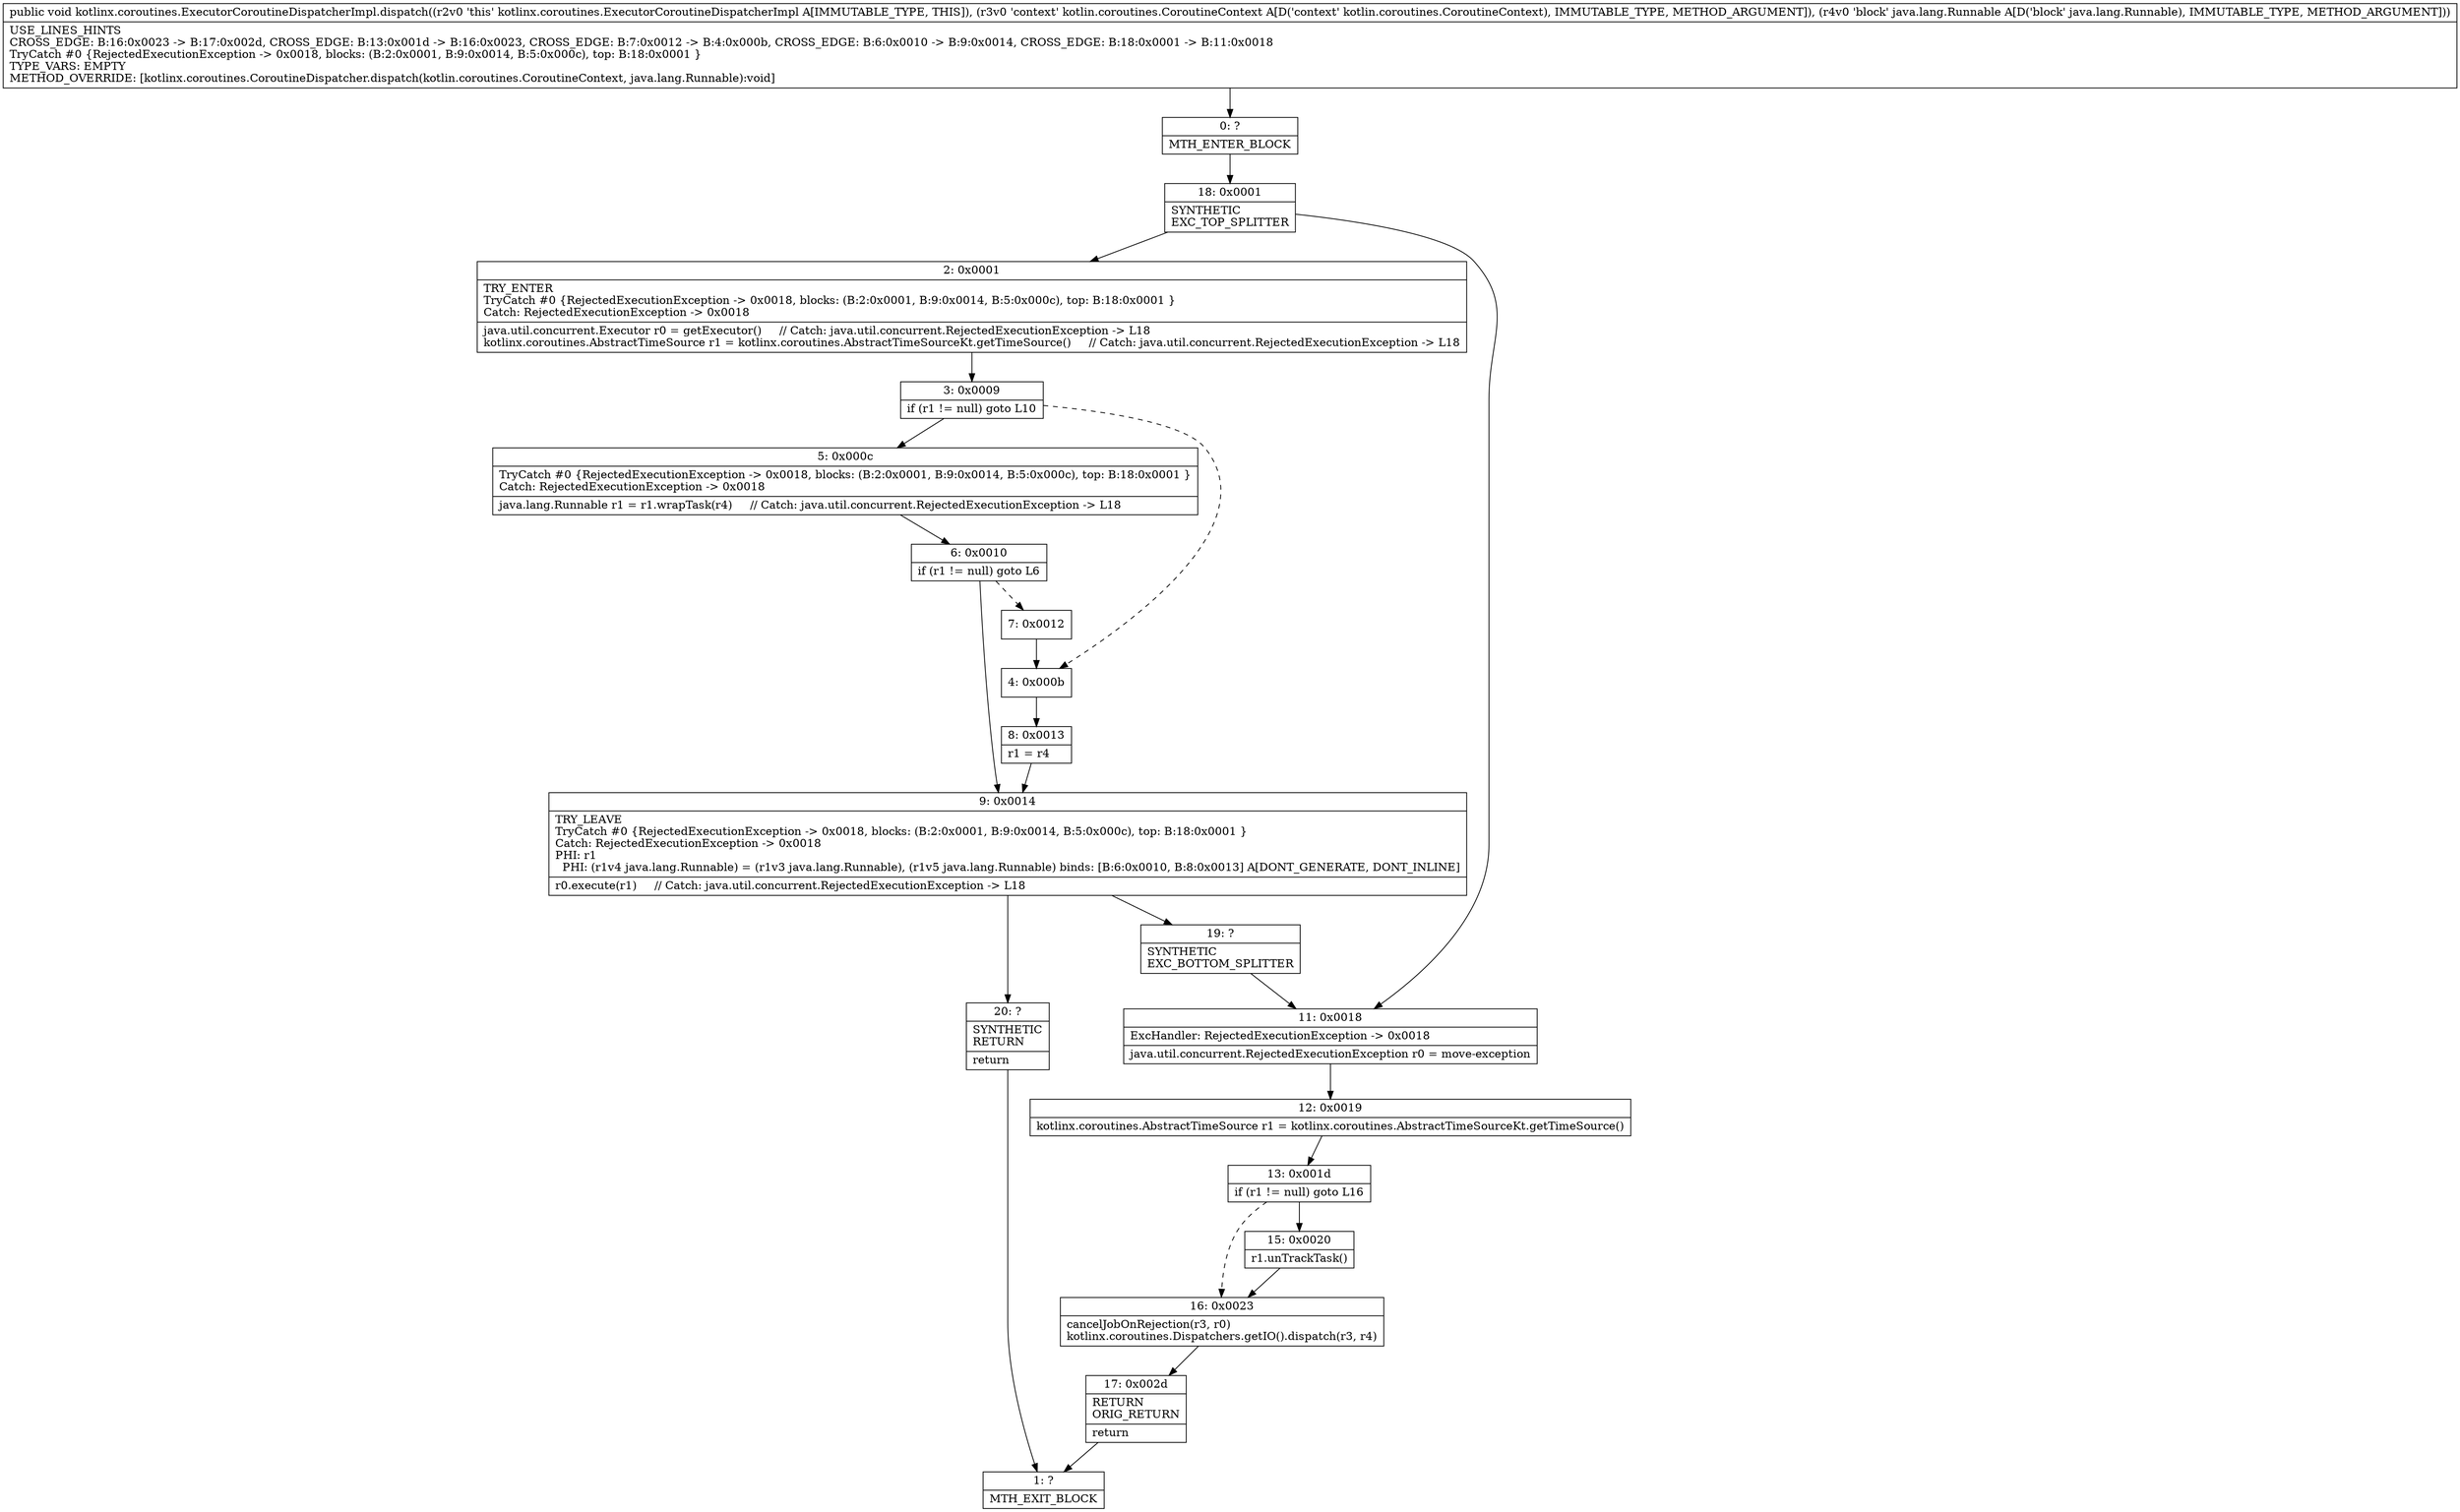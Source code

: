 digraph "CFG forkotlinx.coroutines.ExecutorCoroutineDispatcherImpl.dispatch(Lkotlin\/coroutines\/CoroutineContext;Ljava\/lang\/Runnable;)V" {
Node_0 [shape=record,label="{0\:\ ?|MTH_ENTER_BLOCK\l}"];
Node_18 [shape=record,label="{18\:\ 0x0001|SYNTHETIC\lEXC_TOP_SPLITTER\l}"];
Node_2 [shape=record,label="{2\:\ 0x0001|TRY_ENTER\lTryCatch #0 \{RejectedExecutionException \-\> 0x0018, blocks: (B:2:0x0001, B:9:0x0014, B:5:0x000c), top: B:18:0x0001 \}\lCatch: RejectedExecutionException \-\> 0x0018\l|java.util.concurrent.Executor r0 = getExecutor()     \/\/ Catch: java.util.concurrent.RejectedExecutionException \-\> L18\lkotlinx.coroutines.AbstractTimeSource r1 = kotlinx.coroutines.AbstractTimeSourceKt.getTimeSource()     \/\/ Catch: java.util.concurrent.RejectedExecutionException \-\> L18\l}"];
Node_3 [shape=record,label="{3\:\ 0x0009|if (r1 != null) goto L10\l}"];
Node_4 [shape=record,label="{4\:\ 0x000b}"];
Node_8 [shape=record,label="{8\:\ 0x0013|r1 = r4\l}"];
Node_9 [shape=record,label="{9\:\ 0x0014|TRY_LEAVE\lTryCatch #0 \{RejectedExecutionException \-\> 0x0018, blocks: (B:2:0x0001, B:9:0x0014, B:5:0x000c), top: B:18:0x0001 \}\lCatch: RejectedExecutionException \-\> 0x0018\lPHI: r1 \l  PHI: (r1v4 java.lang.Runnable) = (r1v3 java.lang.Runnable), (r1v5 java.lang.Runnable) binds: [B:6:0x0010, B:8:0x0013] A[DONT_GENERATE, DONT_INLINE]\l|r0.execute(r1)     \/\/ Catch: java.util.concurrent.RejectedExecutionException \-\> L18\l}"];
Node_19 [shape=record,label="{19\:\ ?|SYNTHETIC\lEXC_BOTTOM_SPLITTER\l}"];
Node_20 [shape=record,label="{20\:\ ?|SYNTHETIC\lRETURN\l|return\l}"];
Node_1 [shape=record,label="{1\:\ ?|MTH_EXIT_BLOCK\l}"];
Node_5 [shape=record,label="{5\:\ 0x000c|TryCatch #0 \{RejectedExecutionException \-\> 0x0018, blocks: (B:2:0x0001, B:9:0x0014, B:5:0x000c), top: B:18:0x0001 \}\lCatch: RejectedExecutionException \-\> 0x0018\l|java.lang.Runnable r1 = r1.wrapTask(r4)     \/\/ Catch: java.util.concurrent.RejectedExecutionException \-\> L18\l}"];
Node_6 [shape=record,label="{6\:\ 0x0010|if (r1 != null) goto L6\l}"];
Node_7 [shape=record,label="{7\:\ 0x0012}"];
Node_11 [shape=record,label="{11\:\ 0x0018|ExcHandler: RejectedExecutionException \-\> 0x0018\l|java.util.concurrent.RejectedExecutionException r0 = move\-exception\l}"];
Node_12 [shape=record,label="{12\:\ 0x0019|kotlinx.coroutines.AbstractTimeSource r1 = kotlinx.coroutines.AbstractTimeSourceKt.getTimeSource()\l}"];
Node_13 [shape=record,label="{13\:\ 0x001d|if (r1 != null) goto L16\l}"];
Node_15 [shape=record,label="{15\:\ 0x0020|r1.unTrackTask()\l}"];
Node_16 [shape=record,label="{16\:\ 0x0023|cancelJobOnRejection(r3, r0)\lkotlinx.coroutines.Dispatchers.getIO().dispatch(r3, r4)\l}"];
Node_17 [shape=record,label="{17\:\ 0x002d|RETURN\lORIG_RETURN\l|return\l}"];
MethodNode[shape=record,label="{public void kotlinx.coroutines.ExecutorCoroutineDispatcherImpl.dispatch((r2v0 'this' kotlinx.coroutines.ExecutorCoroutineDispatcherImpl A[IMMUTABLE_TYPE, THIS]), (r3v0 'context' kotlin.coroutines.CoroutineContext A[D('context' kotlin.coroutines.CoroutineContext), IMMUTABLE_TYPE, METHOD_ARGUMENT]), (r4v0 'block' java.lang.Runnable A[D('block' java.lang.Runnable), IMMUTABLE_TYPE, METHOD_ARGUMENT]))  | USE_LINES_HINTS\lCROSS_EDGE: B:16:0x0023 \-\> B:17:0x002d, CROSS_EDGE: B:13:0x001d \-\> B:16:0x0023, CROSS_EDGE: B:7:0x0012 \-\> B:4:0x000b, CROSS_EDGE: B:6:0x0010 \-\> B:9:0x0014, CROSS_EDGE: B:18:0x0001 \-\> B:11:0x0018\lTryCatch #0 \{RejectedExecutionException \-\> 0x0018, blocks: (B:2:0x0001, B:9:0x0014, B:5:0x000c), top: B:18:0x0001 \}\lTYPE_VARS: EMPTY\lMETHOD_OVERRIDE: [kotlinx.coroutines.CoroutineDispatcher.dispatch(kotlin.coroutines.CoroutineContext, java.lang.Runnable):void]\l}"];
MethodNode -> Node_0;Node_0 -> Node_18;
Node_18 -> Node_2;
Node_18 -> Node_11;
Node_2 -> Node_3;
Node_3 -> Node_4[style=dashed];
Node_3 -> Node_5;
Node_4 -> Node_8;
Node_8 -> Node_9;
Node_9 -> Node_19;
Node_9 -> Node_20;
Node_19 -> Node_11;
Node_20 -> Node_1;
Node_5 -> Node_6;
Node_6 -> Node_7[style=dashed];
Node_6 -> Node_9;
Node_7 -> Node_4;
Node_11 -> Node_12;
Node_12 -> Node_13;
Node_13 -> Node_15;
Node_13 -> Node_16[style=dashed];
Node_15 -> Node_16;
Node_16 -> Node_17;
Node_17 -> Node_1;
}

